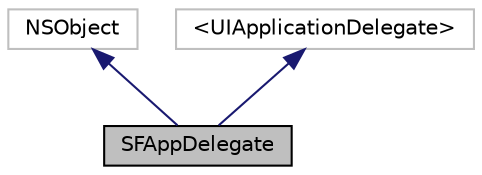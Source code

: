 digraph "SFAppDelegate"
{
 // LATEX_PDF_SIZE
  edge [fontname="Helvetica",fontsize="10",labelfontname="Helvetica",labelfontsize="10"];
  node [fontname="Helvetica",fontsize="10",shape=record];
  Node1 [label="SFAppDelegate",height=0.2,width=0.4,color="black", fillcolor="grey75", style="filled", fontcolor="black",tooltip="Our custom application delegate."];
  Node2 -> Node1 [dir="back",color="midnightblue",fontsize="10",style="solid",fontname="Helvetica"];
  Node2 [label="NSObject",height=0.2,width=0.4,color="grey75", fillcolor="white", style="filled",tooltip=" "];
  Node3 -> Node1 [dir="back",color="midnightblue",fontsize="10",style="solid",fontname="Helvetica"];
  Node3 [label="\<UIApplicationDelegate\>",height=0.2,width=0.4,color="grey75", fillcolor="white", style="filled",tooltip=" "];
}

